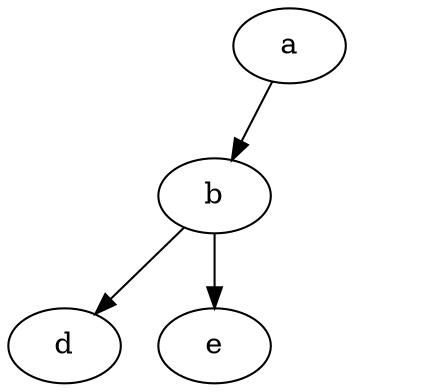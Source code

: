 digraph
{

    e000 [label = "a"]
    e001 [label = "b"]
    e002 [label = "c" style = "invis"]
    e003 [label = "d"]
    e004 [label = "e"]
    e005 [label = "f" style = "invis"]

    e000 -> e001 [sortv = 1]
    e000 -> e002 [style = "invis"]
    e001 -> e003
    e001 -> e004
    e001 -> e005 [style = "invis"]
}